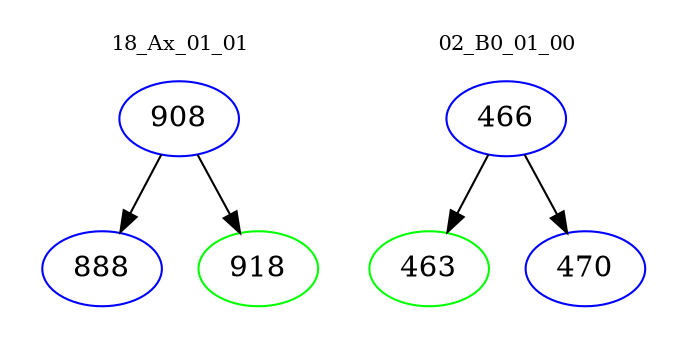 digraph{
subgraph cluster_0 {
color = white
label = "18_Ax_01_01";
fontsize=10;
T0_908 [label="908", color="blue"]
T0_908 -> T0_888 [color="black"]
T0_888 [label="888", color="blue"]
T0_908 -> T0_918 [color="black"]
T0_918 [label="918", color="green"]
}
subgraph cluster_1 {
color = white
label = "02_B0_01_00";
fontsize=10;
T1_466 [label="466", color="blue"]
T1_466 -> T1_463 [color="black"]
T1_463 [label="463", color="green"]
T1_466 -> T1_470 [color="black"]
T1_470 [label="470", color="blue"]
}
}
